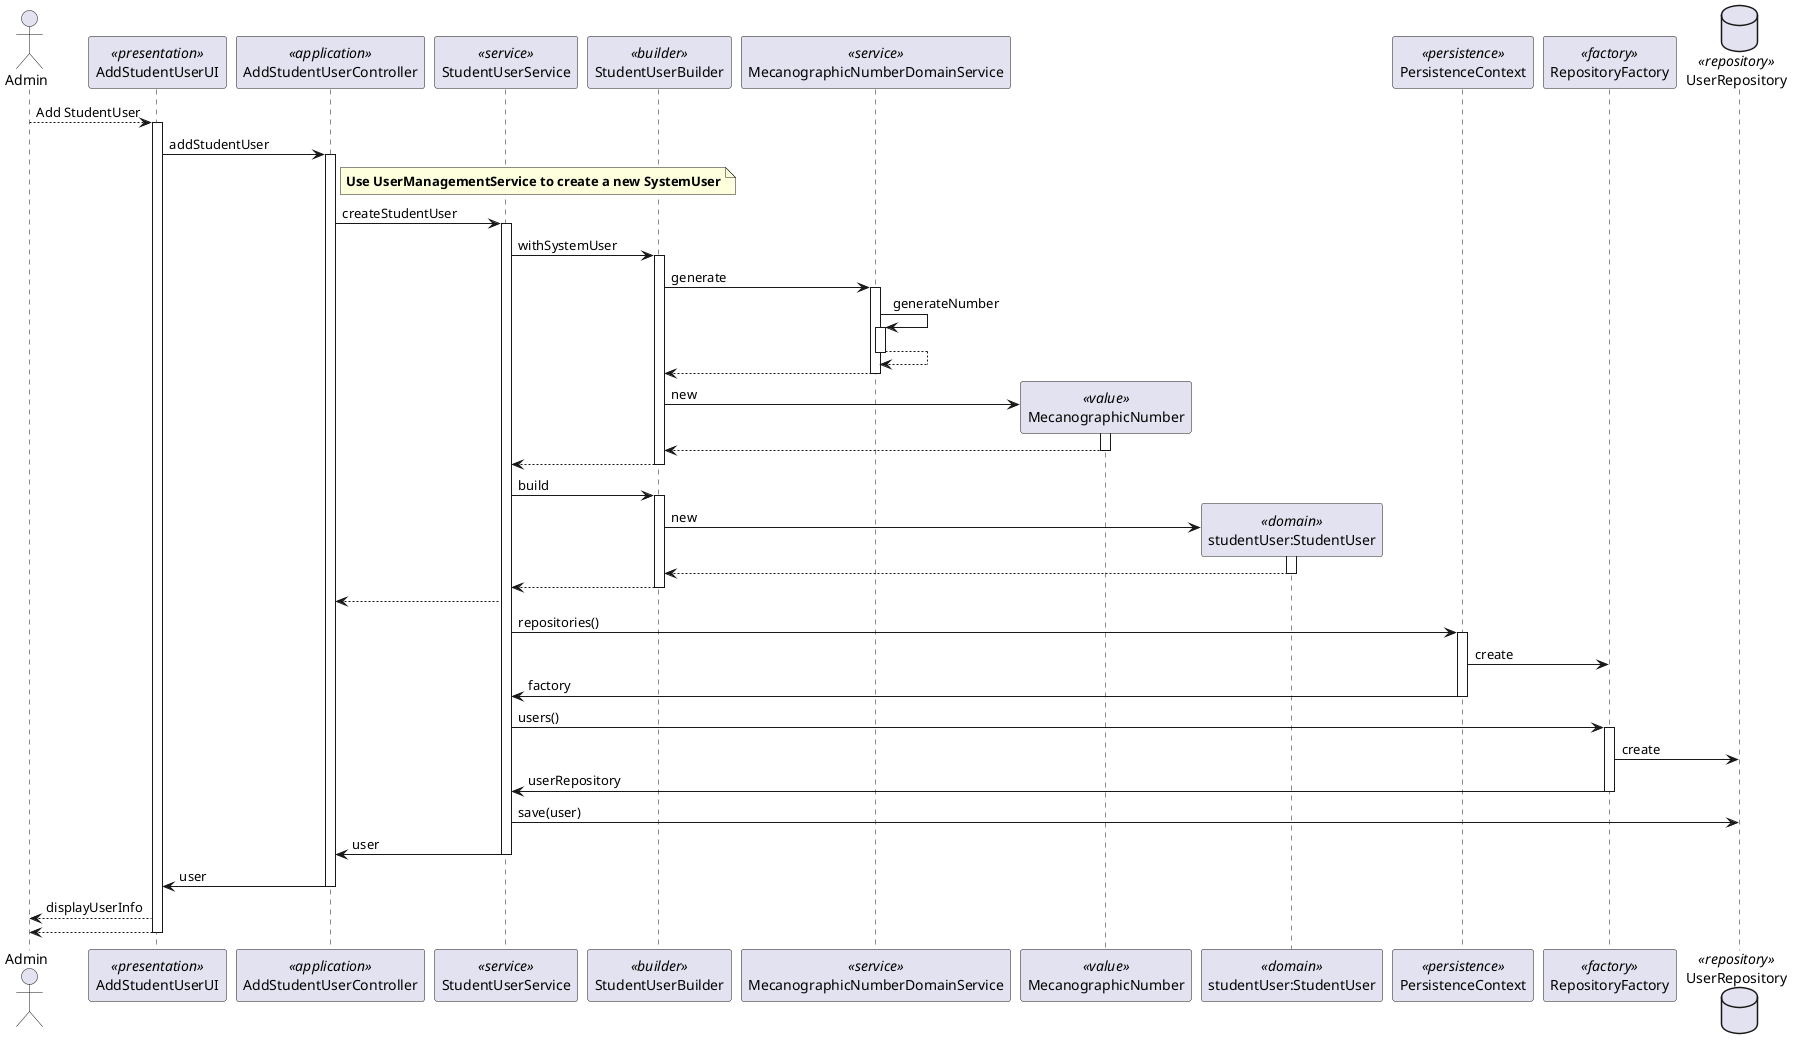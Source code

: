 @startuml
actor Admin as Actor

participant AddStudentUserUI as UI <<presentation>>
participant AddStudentUserController as Controller <<application>>
participant StudentUserService as StudentService <<service>>
participant StudentUserBuilder as Builder <<builder>>
participant MecanographicNumberDomainService as DomainService <<service>>
participant MecanographicNumber as MecanographicNumber <<value>>
participant "studentUser:StudentUser" as Domain <<domain>>
participant PersistenceContext as Persistence <<persistence>>
participant RepositoryFactory as Factory <<factory>>
database UserRepository as Repository <<repository>>

Actor --> UI: Add StudentUser
activate UI
UI -> Controller : addStudentUser
activate Controller
note right of Controller: **Use UserManagementService to create a new SystemUser**

Controller -> StudentService : createStudentUser

activate StudentService
StudentService -> Builder : withSystemUser
activate Builder
Builder -> DomainService : generate
activate DomainService
DomainService -> DomainService : generateNumber
activate DomainService
DomainService --> DomainService
deactivate DomainService
DomainService --> Builder
deactivate DomainService
create MecanographicNumber
Builder -> MecanographicNumber : new
activate MecanographicNumber
MecanographicNumber --> Builder
deactivate MecanographicNumber
Builder --> StudentService
deactivate Builder
StudentService -> Builder : build
activate Builder
create Domain
Builder -> Domain : new
activate Domain
Domain --> Builder
deactivate Domain
Builder --> StudentService
deactivate Builder
StudentService --> Controller
'deactivate StudentService
StudentService -> Persistence: repositories()
        activate Persistence
            Persistence -> Factory: create
            Persistence -> StudentService: factory
        deactivate Persistence

        StudentService -> Factory: users()
        activate Factory
            Factory -> Repository: create
            Factory -> StudentService: userRepository
        deactivate Factory
           StudentService->Repository:save(user)
           StudentService->Controller: user
        deactivate StudentService
        Controller->UI: user
    deactivate Controller
        UI-->Actor: displayUserInfo
return
@enduml